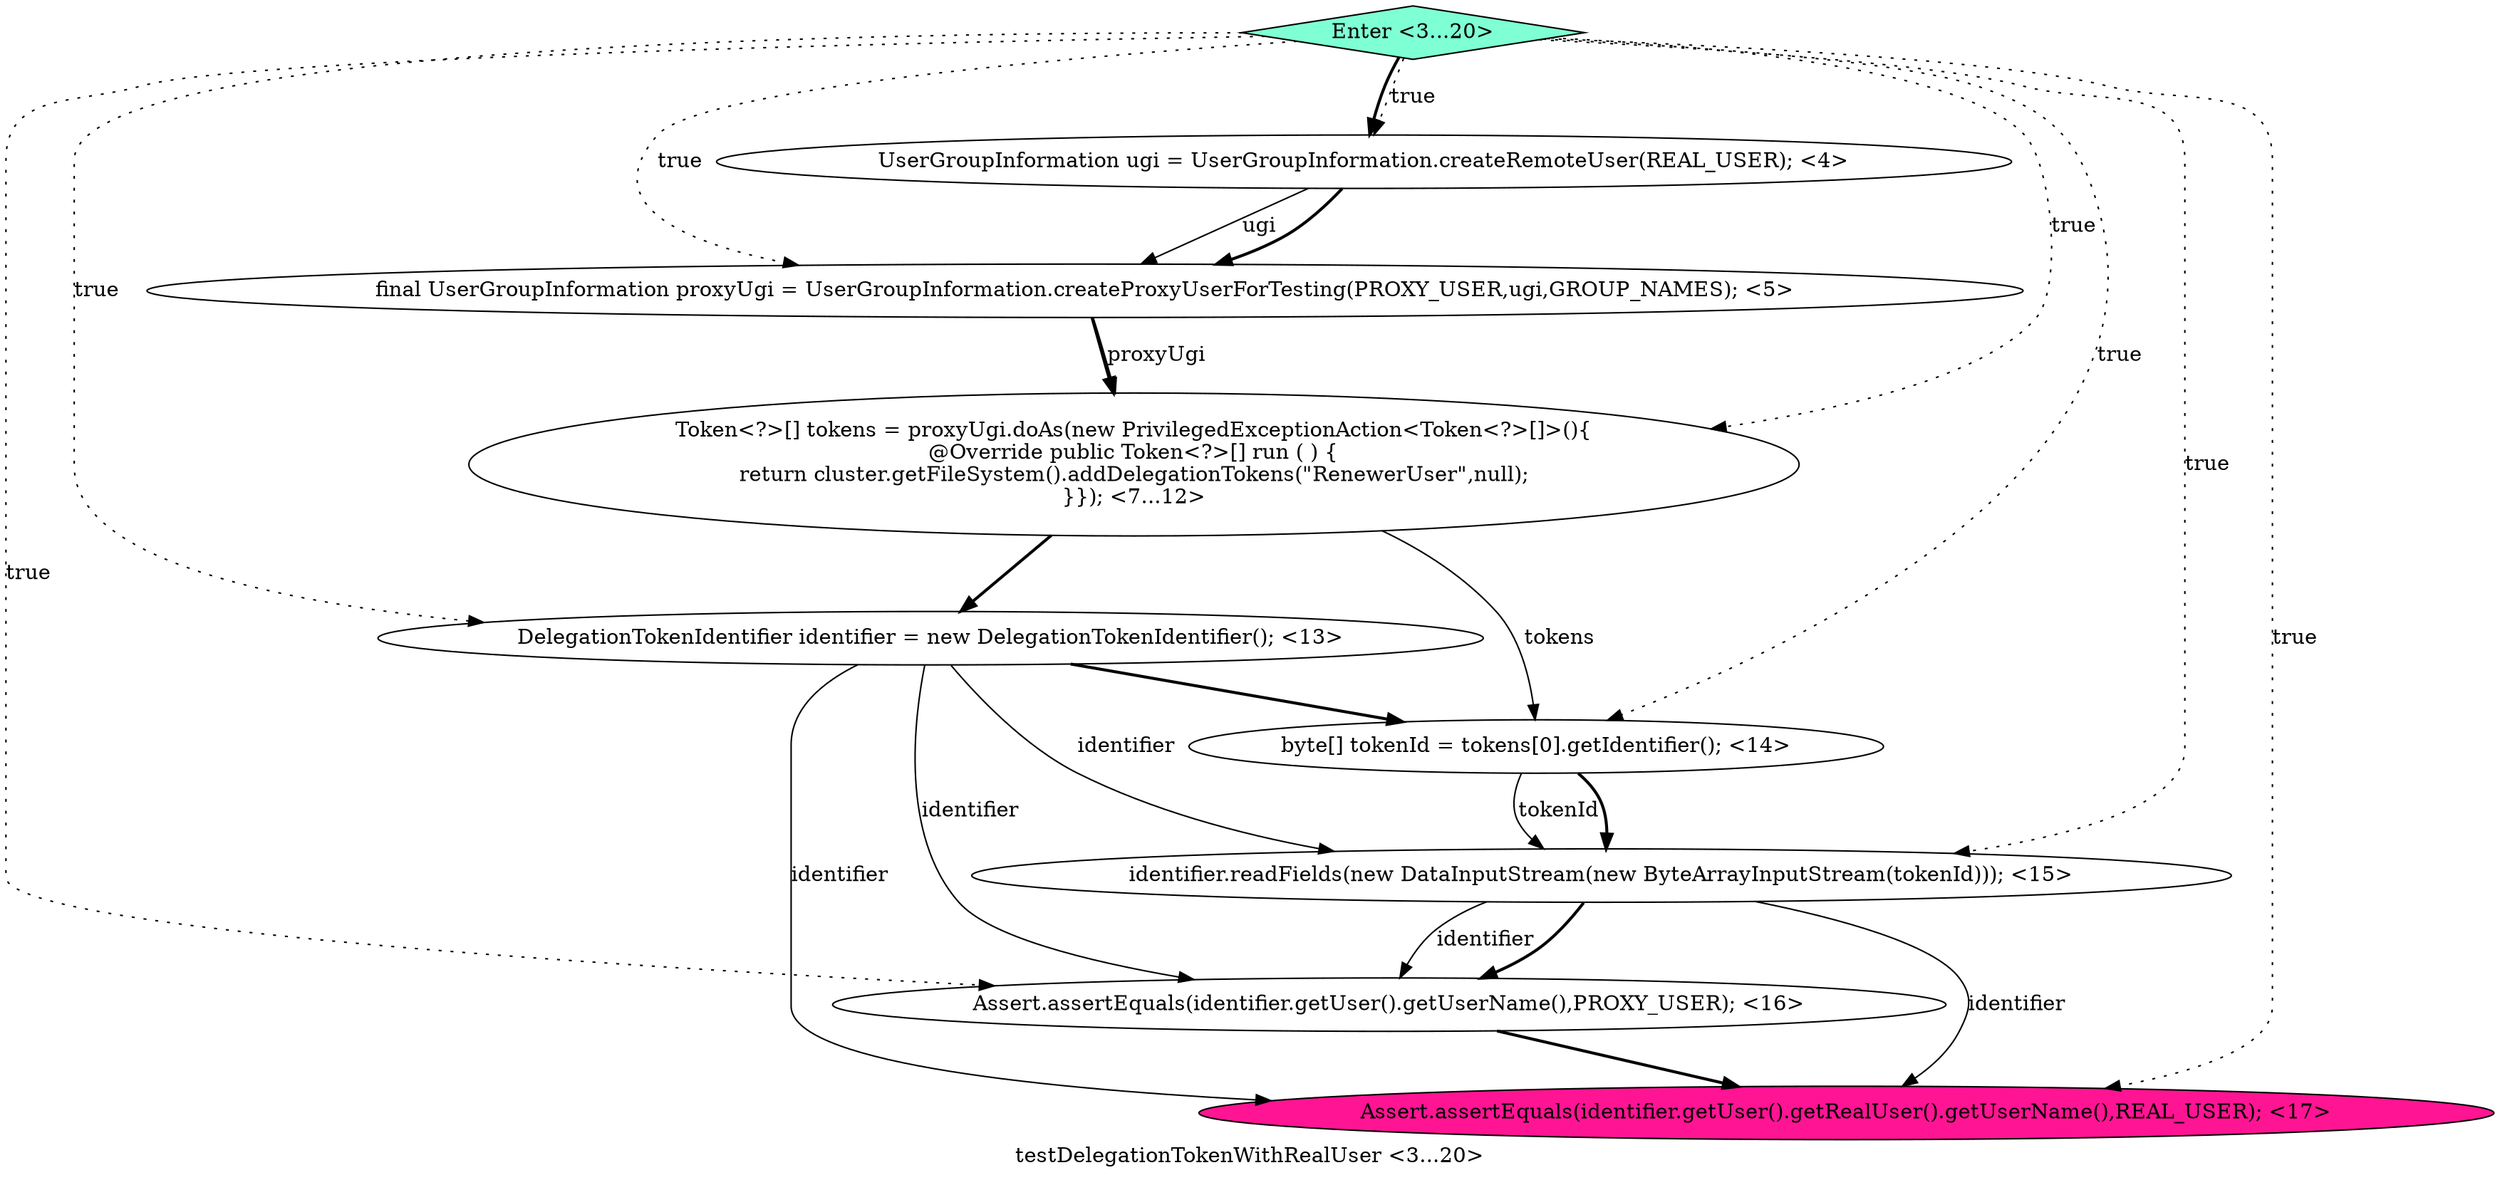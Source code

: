 digraph PDG {
label = "testDelegationTokenWithRealUser <3...20>";
0.7 [style = filled, label = "Assert.assertEquals(identifier.getUser().getRealUser().getUserName(),REAL_USER); <17>", fillcolor = deeppink, shape = ellipse];
0.3 [style = filled, label = "DelegationTokenIdentifier identifier = new DelegationTokenIdentifier(); <13>", fillcolor = white, shape = ellipse];
0.1 [style = filled, label = "final UserGroupInformation proxyUgi = UserGroupInformation.createProxyUserForTesting(PROXY_USER,ugi,GROUP_NAMES); <5>", fillcolor = white, shape = ellipse];
0.4 [style = filled, label = "byte[] tokenId = tokens[0].getIdentifier(); <14>", fillcolor = white, shape = ellipse];
0.0 [style = filled, label = "UserGroupInformation ugi = UserGroupInformation.createRemoteUser(REAL_USER); <4>", fillcolor = white, shape = ellipse];
0.5 [style = filled, label = "identifier.readFields(new DataInputStream(new ByteArrayInputStream(tokenId))); <15>", fillcolor = white, shape = ellipse];
0.8 [style = filled, label = "Enter <3...20>", fillcolor = aquamarine, shape = diamond];
0.2 [style = filled, label = "Token<?>[] tokens = proxyUgi.doAs(new PrivilegedExceptionAction<Token<?>[]>(){
@Override public Token<?>[] run ( ) {
return cluster.getFileSystem().addDelegationTokens(\"RenewerUser\",null);
}}); <7...12>", fillcolor = white, shape = ellipse];
0.6 [style = filled, label = "Assert.assertEquals(identifier.getUser().getUserName(),PROXY_USER); <16>", fillcolor = white, shape = ellipse];
0.0 -> 0.1 [style = solid, label="ugi"];
0.0 -> 0.1 [style = bold, label=""];
0.1 -> 0.2 [style = solid, label="proxyUgi"];
0.1 -> 0.2 [style = bold, label=""];
0.2 -> 0.3 [style = bold, label=""];
0.2 -> 0.4 [style = solid, label="tokens"];
0.3 -> 0.4 [style = bold, label=""];
0.3 -> 0.5 [style = solid, label="identifier"];
0.3 -> 0.6 [style = solid, label="identifier"];
0.3 -> 0.7 [style = solid, label="identifier"];
0.4 -> 0.5 [style = solid, label="tokenId"];
0.4 -> 0.5 [style = bold, label=""];
0.5 -> 0.6 [style = solid, label="identifier"];
0.5 -> 0.6 [style = bold, label=""];
0.5 -> 0.7 [style = solid, label="identifier"];
0.6 -> 0.7 [style = bold, label=""];
0.8 -> 0.0 [style = dotted, label="true"];
0.8 -> 0.0 [style = bold, label=""];
0.8 -> 0.1 [style = dotted, label="true"];
0.8 -> 0.2 [style = dotted, label="true"];
0.8 -> 0.3 [style = dotted, label="true"];
0.8 -> 0.4 [style = dotted, label="true"];
0.8 -> 0.5 [style = dotted, label="true"];
0.8 -> 0.6 [style = dotted, label="true"];
0.8 -> 0.7 [style = dotted, label="true"];
}
